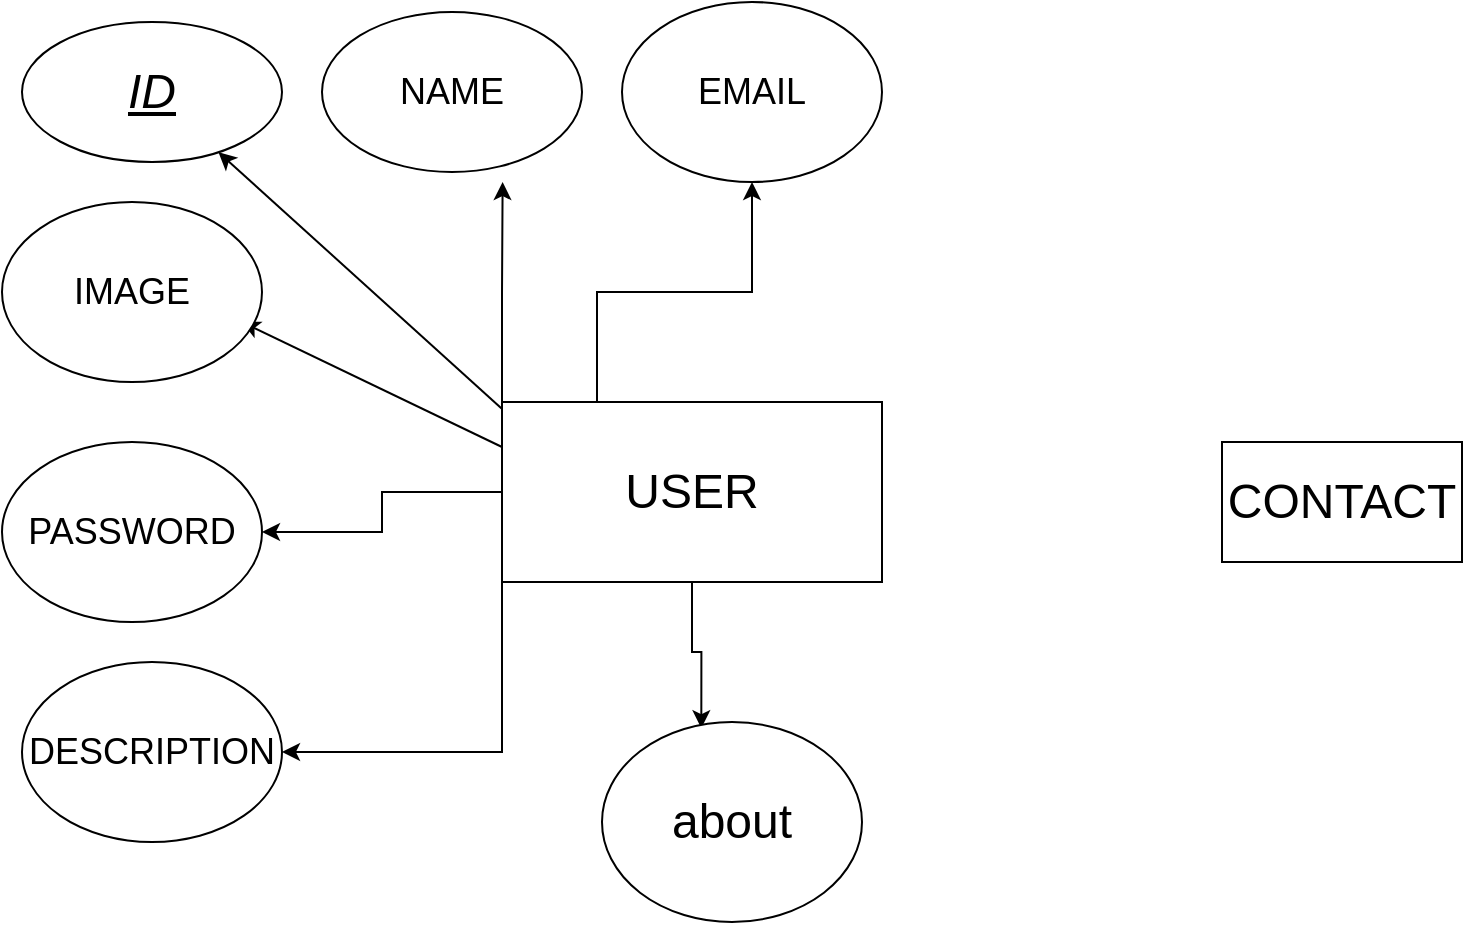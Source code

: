 <mxfile version="21.6.8" type="github">
  <diagram name="Page-1" id="ZxkpVUzxbEyeKxNiUnp3">
    <mxGraphModel dx="3225" dy="1335" grid="1" gridSize="10" guides="1" tooltips="1" connect="1" arrows="1" fold="1" page="1" pageScale="1" pageWidth="850" pageHeight="1100" math="0" shadow="0">
      <root>
        <mxCell id="0" />
        <mxCell id="1" parent="0" />
        <mxCell id="j49G48L2qvxyTF0GT2EV-17" value="" style="edgeStyle=orthogonalEdgeStyle;rounded=0;orthogonalLoop=1;jettySize=auto;html=1;" edge="1" parent="1" source="j49G48L2qvxyTF0GT2EV-2" target="j49G48L2qvxyTF0GT2EV-6">
          <mxGeometry relative="1" as="geometry">
            <Array as="points" />
          </mxGeometry>
        </mxCell>
        <mxCell id="j49G48L2qvxyTF0GT2EV-18" style="edgeStyle=orthogonalEdgeStyle;rounded=0;orthogonalLoop=1;jettySize=auto;html=1;exitX=0;exitY=0;exitDx=0;exitDy=0;" edge="1" parent="1" source="j49G48L2qvxyTF0GT2EV-2">
          <mxGeometry relative="1" as="geometry">
            <mxPoint x="270.308" y="190" as="targetPoint" />
          </mxGeometry>
        </mxCell>
        <mxCell id="j49G48L2qvxyTF0GT2EV-19" style="edgeStyle=orthogonalEdgeStyle;rounded=0;orthogonalLoop=1;jettySize=auto;html=1;exitX=0.25;exitY=0;exitDx=0;exitDy=0;entryX=0.5;entryY=1;entryDx=0;entryDy=0;" edge="1" parent="1" source="j49G48L2qvxyTF0GT2EV-2" target="j49G48L2qvxyTF0GT2EV-7">
          <mxGeometry relative="1" as="geometry" />
        </mxCell>
        <mxCell id="j49G48L2qvxyTF0GT2EV-20" style="rounded=0;orthogonalLoop=1;jettySize=auto;html=1;exitX=0;exitY=0.25;exitDx=0;exitDy=0;" edge="1" parent="1" target="j49G48L2qvxyTF0GT2EV-5">
          <mxGeometry relative="1" as="geometry">
            <mxPoint x="180.0" y="200" as="targetPoint" />
            <mxPoint x="280" y="312.5" as="sourcePoint" />
          </mxGeometry>
        </mxCell>
        <mxCell id="j49G48L2qvxyTF0GT2EV-21" style="rounded=0;orthogonalLoop=1;jettySize=auto;html=1;exitX=0;exitY=0.25;exitDx=0;exitDy=0;entryX=1;entryY=0.778;entryDx=0;entryDy=0;entryPerimeter=0;" edge="1" parent="1" source="j49G48L2qvxyTF0GT2EV-2">
          <mxGeometry relative="1" as="geometry">
            <mxPoint x="260" y="312.5" as="sourcePoint" />
            <mxPoint x="140.0" y="260.02" as="targetPoint" />
          </mxGeometry>
        </mxCell>
        <mxCell id="j49G48L2qvxyTF0GT2EV-22" style="edgeStyle=orthogonalEdgeStyle;rounded=0;orthogonalLoop=1;jettySize=auto;html=1;exitX=0;exitY=1;exitDx=0;exitDy=0;entryX=1;entryY=0.5;entryDx=0;entryDy=0;" edge="1" parent="1" source="j49G48L2qvxyTF0GT2EV-2" target="j49G48L2qvxyTF0GT2EV-10">
          <mxGeometry relative="1" as="geometry">
            <mxPoint x="170.0" y="490" as="targetPoint" />
          </mxGeometry>
        </mxCell>
        <mxCell id="j49G48L2qvxyTF0GT2EV-24" style="edgeStyle=orthogonalEdgeStyle;rounded=0;orthogonalLoop=1;jettySize=auto;html=1;exitX=0.5;exitY=1;exitDx=0;exitDy=0;entryX=0.382;entryY=0.031;entryDx=0;entryDy=0;entryPerimeter=0;" edge="1" parent="1" source="j49G48L2qvxyTF0GT2EV-2" target="j49G48L2qvxyTF0GT2EV-23">
          <mxGeometry relative="1" as="geometry" />
        </mxCell>
        <mxCell id="j49G48L2qvxyTF0GT2EV-2" value="&lt;font style=&quot;font-size: 24px;&quot;&gt;USER&lt;/font&gt;" style="rounded=0;whiteSpace=wrap;html=1;" vertex="1" parent="1">
          <mxGeometry x="270" y="300" width="190" height="90" as="geometry" />
        </mxCell>
        <mxCell id="j49G48L2qvxyTF0GT2EV-3" value="&lt;font style=&quot;font-size: 24px;&quot;&gt;CONTACT&lt;/font&gt;" style="rounded=0;whiteSpace=wrap;html=1;" vertex="1" parent="1">
          <mxGeometry x="630" y="320" width="120" height="60" as="geometry" />
        </mxCell>
        <mxCell id="j49G48L2qvxyTF0GT2EV-4" value="&lt;font style=&quot;font-size: 18px;&quot;&gt;NAME&lt;/font&gt;" style="ellipse;whiteSpace=wrap;html=1;" vertex="1" parent="1">
          <mxGeometry x="180" y="105" width="130" height="80" as="geometry" />
        </mxCell>
        <mxCell id="j49G48L2qvxyTF0GT2EV-5" value="&lt;font style=&quot;font-size: 24px;&quot;&gt;&lt;u&gt;&lt;i&gt;ID&lt;/i&gt;&lt;/u&gt;&lt;/font&gt;" style="ellipse;whiteSpace=wrap;html=1;" vertex="1" parent="1">
          <mxGeometry x="30" y="110" width="130" height="70" as="geometry" />
        </mxCell>
        <mxCell id="j49G48L2qvxyTF0GT2EV-6" value="&lt;font style=&quot;font-size: 18px;&quot;&gt;PASSWORD&lt;/font&gt;" style="ellipse;whiteSpace=wrap;html=1;" vertex="1" parent="1">
          <mxGeometry x="20" y="320" width="130" height="90" as="geometry" />
        </mxCell>
        <mxCell id="j49G48L2qvxyTF0GT2EV-7" value="&lt;font style=&quot;font-size: 18px;&quot;&gt;EMAIL&lt;/font&gt;" style="ellipse;whiteSpace=wrap;html=1;" vertex="1" parent="1">
          <mxGeometry x="330" y="100" width="130" height="90" as="geometry" />
        </mxCell>
        <mxCell id="j49G48L2qvxyTF0GT2EV-9" value="&lt;font style=&quot;font-size: 18px;&quot;&gt;IMAGE&lt;/font&gt;" style="ellipse;whiteSpace=wrap;html=1;" vertex="1" parent="1">
          <mxGeometry x="20" y="200" width="130" height="90" as="geometry" />
        </mxCell>
        <mxCell id="j49G48L2qvxyTF0GT2EV-10" value="&lt;font style=&quot;font-size: 18px;&quot;&gt;DESCRIPTION&lt;/font&gt;" style="ellipse;whiteSpace=wrap;html=1;" vertex="1" parent="1">
          <mxGeometry x="30" y="430" width="130" height="90" as="geometry" />
        </mxCell>
        <mxCell id="j49G48L2qvxyTF0GT2EV-23" value="&lt;font style=&quot;font-size: 24px;&quot;&gt;about&lt;/font&gt;" style="ellipse;whiteSpace=wrap;html=1;" vertex="1" parent="1">
          <mxGeometry x="320" y="460" width="130" height="100" as="geometry" />
        </mxCell>
      </root>
    </mxGraphModel>
  </diagram>
</mxfile>

